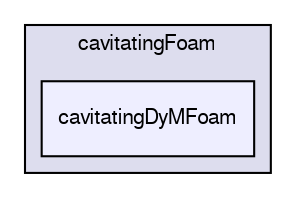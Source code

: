 digraph "applications/solvers/multiphase/cavitatingFoam/cavitatingDyMFoam" {
  bgcolor=transparent;
  compound=true
  node [ fontsize="10", fontname="FreeSans"];
  edge [ labelfontsize="10", labelfontname="FreeSans"];
  subgraph clusterdir_ebc4a50cd94b4d9cf2a6a622cea77dff {
    graph [ bgcolor="#ddddee", pencolor="black", label="cavitatingFoam" fontname="FreeSans", fontsize="10", URL="dir_ebc4a50cd94b4d9cf2a6a622cea77dff.html"]
  dir_13a28e36dbbea7baa87d019ba22254e4 [shape=box, label="cavitatingDyMFoam", style="filled", fillcolor="#eeeeff", pencolor="black", URL="dir_13a28e36dbbea7baa87d019ba22254e4.html"];
  }
}
